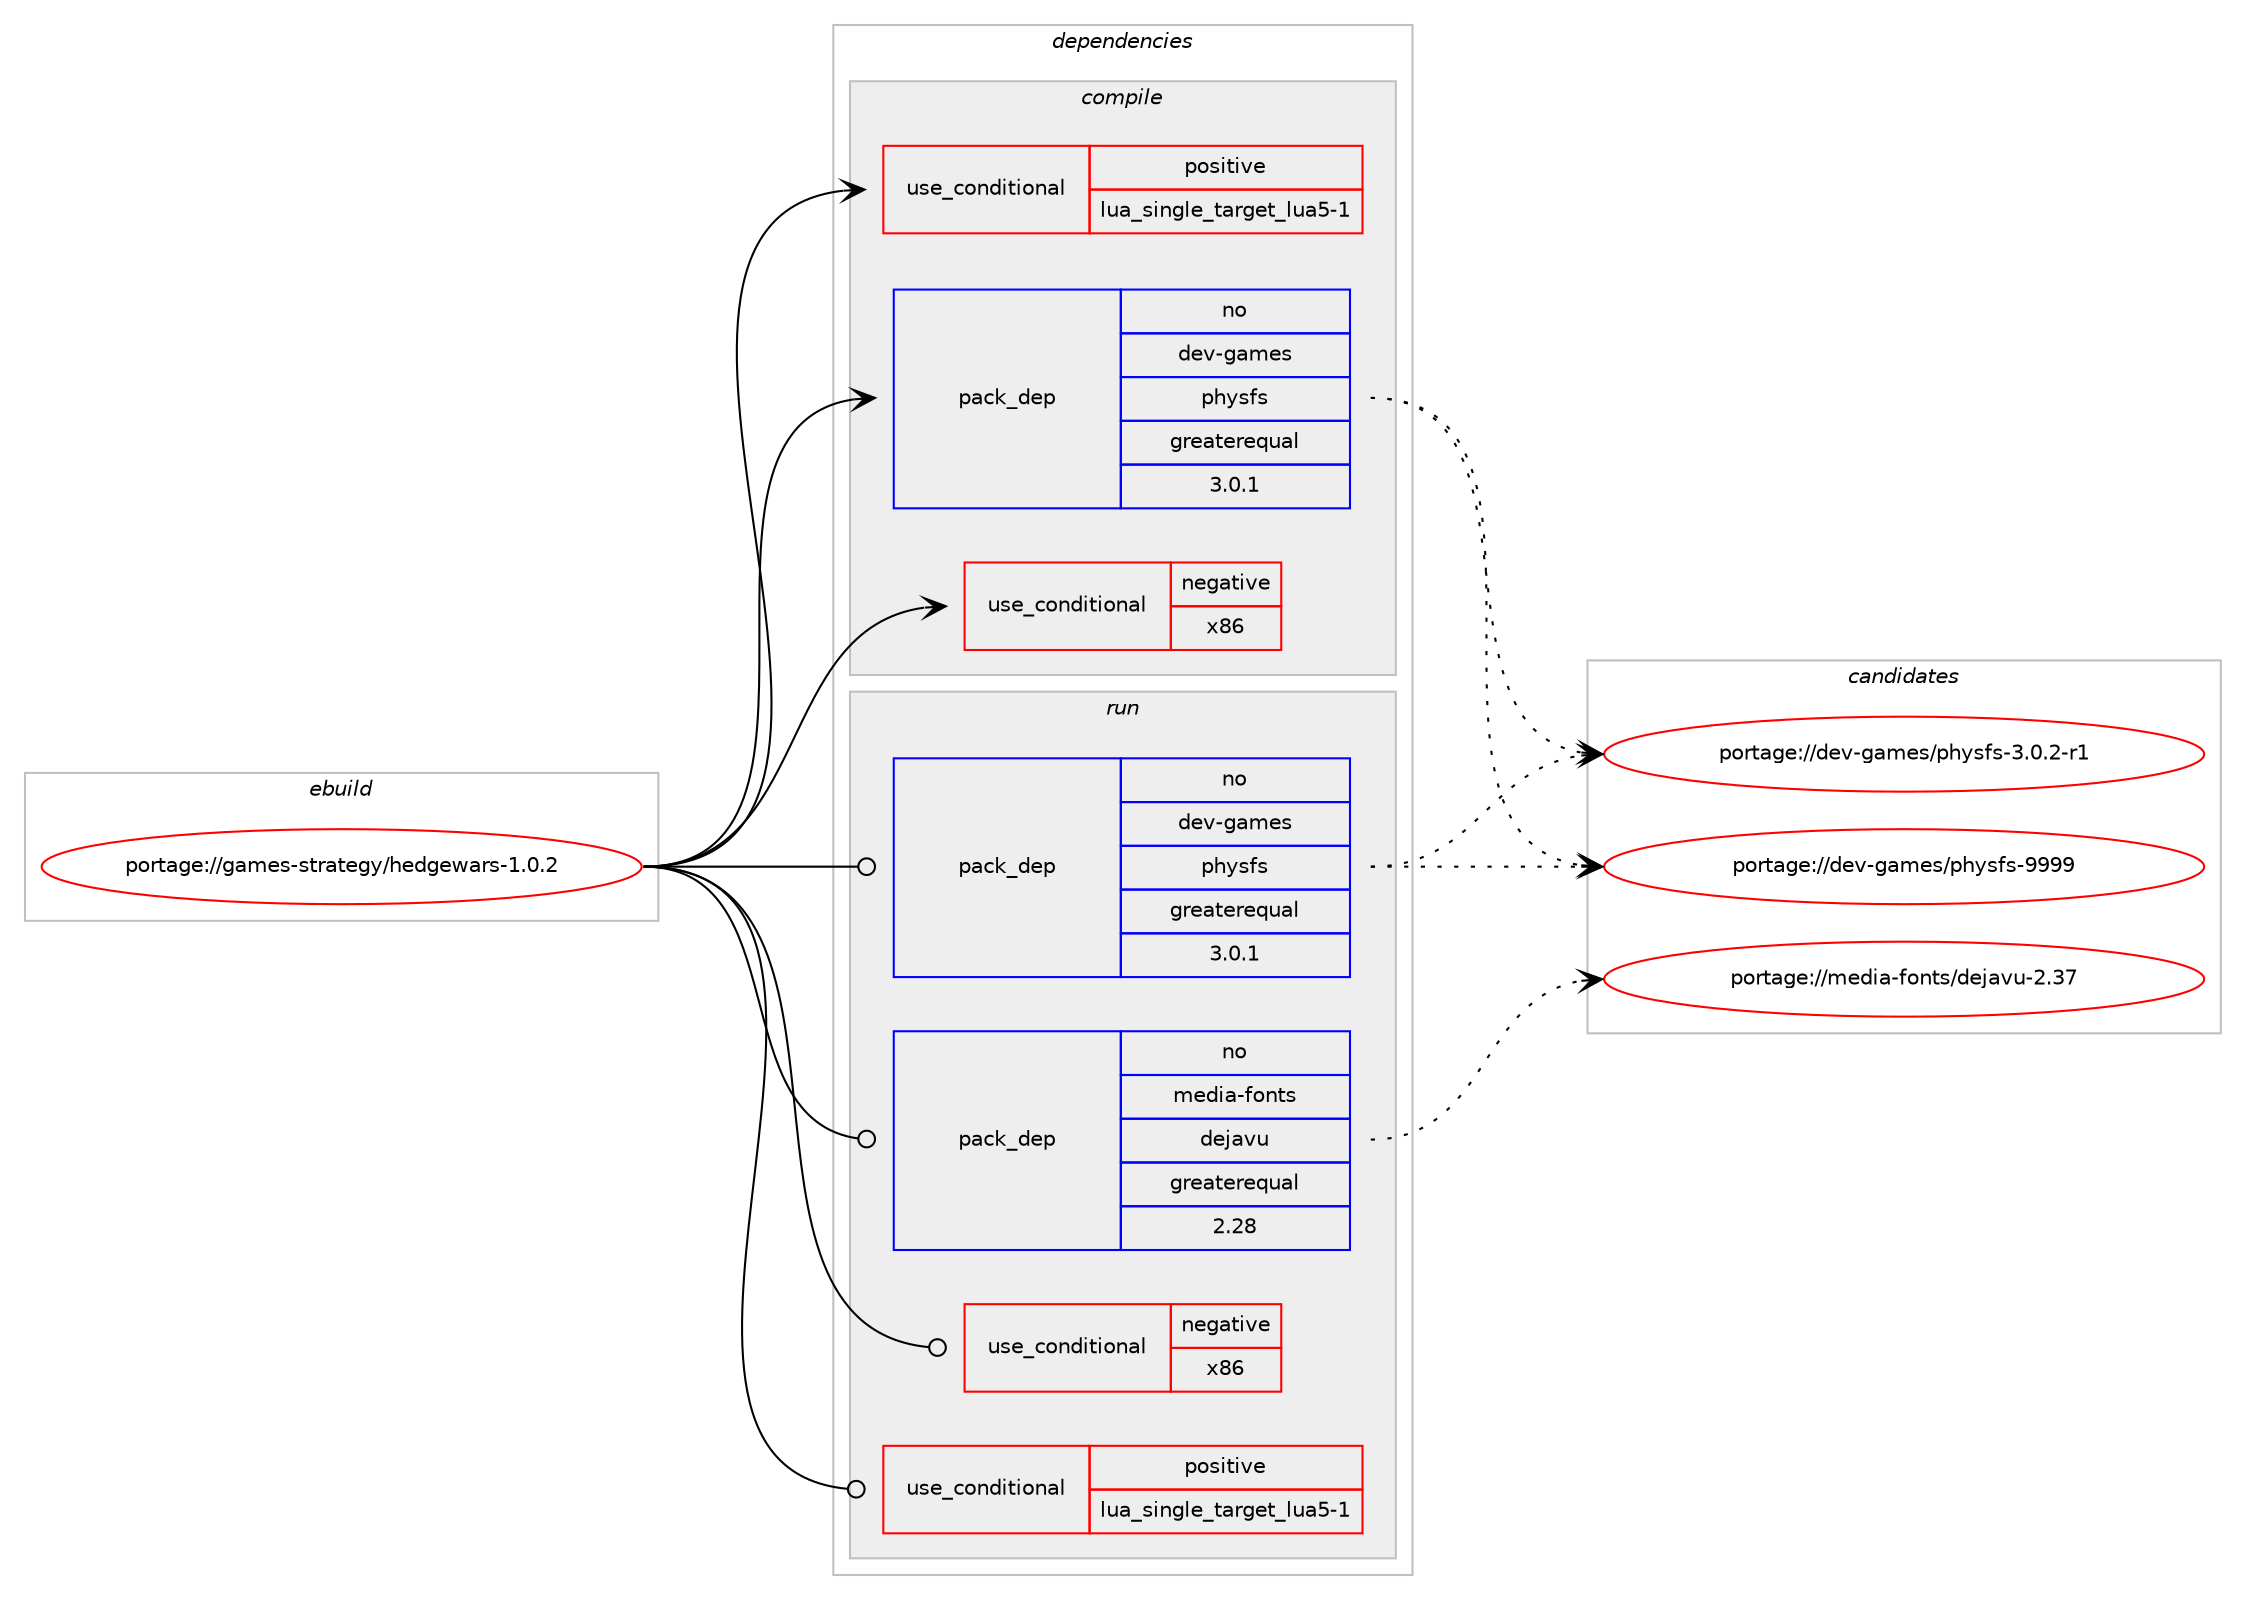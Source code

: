 digraph prolog {

# *************
# Graph options
# *************

newrank=true;
concentrate=true;
compound=true;
graph [rankdir=LR,fontname=Helvetica,fontsize=10,ranksep=1.5];#, ranksep=2.5, nodesep=0.2];
edge  [arrowhead=vee];
node  [fontname=Helvetica,fontsize=10];

# **********
# The ebuild
# **********

subgraph cluster_leftcol {
color=gray;
rank=same;
label=<<i>ebuild</i>>;
id [label="portage://games-strategy/hedgewars-1.0.2", color=red, width=4, href="../games-strategy/hedgewars-1.0.2.svg"];
}

# ****************
# The dependencies
# ****************

subgraph cluster_midcol {
color=gray;
label=<<i>dependencies</i>>;
subgraph cluster_compile {
fillcolor="#eeeeee";
style=filled;
label=<<i>compile</i>>;
subgraph cond63383 {
dependency116910 [label=<<TABLE BORDER="0" CELLBORDER="1" CELLSPACING="0" CELLPADDING="4"><TR><TD ROWSPAN="3" CELLPADDING="10">use_conditional</TD></TR><TR><TD>negative</TD></TR><TR><TD>x86</TD></TR></TABLE>>, shape=none, color=red];
# *** BEGIN UNKNOWN DEPENDENCY TYPE (TODO) ***
# dependency116910 -> package_dependency(portage://games-strategy/hedgewars-1.0.2,install,no,media-video,ffmpeg,none,[,,],any_same_slot,[])
# *** END UNKNOWN DEPENDENCY TYPE (TODO) ***

}
id:e -> dependency116910:w [weight=20,style="solid",arrowhead="vee"];
subgraph cond63384 {
dependency116911 [label=<<TABLE BORDER="0" CELLBORDER="1" CELLSPACING="0" CELLPADDING="4"><TR><TD ROWSPAN="3" CELLPADDING="10">use_conditional</TD></TR><TR><TD>positive</TD></TR><TR><TD>lua_single_target_lua5-1</TD></TR></TABLE>>, shape=none, color=red];
# *** BEGIN UNKNOWN DEPENDENCY TYPE (TODO) ***
# dependency116911 -> package_dependency(portage://games-strategy/hedgewars-1.0.2,install,no,dev-lang,lua,none,[,,],[slot(5.1)],[])
# *** END UNKNOWN DEPENDENCY TYPE (TODO) ***

}
id:e -> dependency116911:w [weight=20,style="solid",arrowhead="vee"];
subgraph pack52022 {
dependency116912 [label=<<TABLE BORDER="0" CELLBORDER="1" CELLSPACING="0" CELLPADDING="4" WIDTH="220"><TR><TD ROWSPAN="6" CELLPADDING="30">pack_dep</TD></TR><TR><TD WIDTH="110">no</TD></TR><TR><TD>dev-games</TD></TR><TR><TD>physfs</TD></TR><TR><TD>greaterequal</TD></TR><TR><TD>3.0.1</TD></TR></TABLE>>, shape=none, color=blue];
}
id:e -> dependency116912:w [weight=20,style="solid",arrowhead="vee"];
# *** BEGIN UNKNOWN DEPENDENCY TYPE (TODO) ***
# id -> package_dependency(portage://games-strategy/hedgewars-1.0.2,install,no,dev-qt,qtcore,none,[,,],[slot(5),equal],[])
# *** END UNKNOWN DEPENDENCY TYPE (TODO) ***

# *** BEGIN UNKNOWN DEPENDENCY TYPE (TODO) ***
# id -> package_dependency(portage://games-strategy/hedgewars-1.0.2,install,no,dev-qt,qtgui,none,[,,],[slot(5)],[])
# *** END UNKNOWN DEPENDENCY TYPE (TODO) ***

# *** BEGIN UNKNOWN DEPENDENCY TYPE (TODO) ***
# id -> package_dependency(portage://games-strategy/hedgewars-1.0.2,install,no,dev-qt,qtnetwork,none,[,,],[slot(5)],[])
# *** END UNKNOWN DEPENDENCY TYPE (TODO) ***

# *** BEGIN UNKNOWN DEPENDENCY TYPE (TODO) ***
# id -> package_dependency(portage://games-strategy/hedgewars-1.0.2,install,no,dev-qt,qtwidgets,none,[,,],[slot(5)],[])
# *** END UNKNOWN DEPENDENCY TYPE (TODO) ***

# *** BEGIN UNKNOWN DEPENDENCY TYPE (TODO) ***
# id -> package_dependency(portage://games-strategy/hedgewars-1.0.2,install,no,media-libs,libpng,none,[,,],[slot(0),equal],[])
# *** END UNKNOWN DEPENDENCY TYPE (TODO) ***

# *** BEGIN UNKNOWN DEPENDENCY TYPE (TODO) ***
# id -> package_dependency(portage://games-strategy/hedgewars-1.0.2,install,no,media-libs,libsdl2,none,[,,],any_same_slot,[])
# *** END UNKNOWN DEPENDENCY TYPE (TODO) ***

# *** BEGIN UNKNOWN DEPENDENCY TYPE (TODO) ***
# id -> package_dependency(portage://games-strategy/hedgewars-1.0.2,install,no,media-libs,sdl2-image,none,[,,],any_same_slot,[])
# *** END UNKNOWN DEPENDENCY TYPE (TODO) ***

# *** BEGIN UNKNOWN DEPENDENCY TYPE (TODO) ***
# id -> package_dependency(portage://games-strategy/hedgewars-1.0.2,install,no,media-libs,sdl2-mixer,none,[,,],any_same_slot,[use(enable(vorbis),none)])
# *** END UNKNOWN DEPENDENCY TYPE (TODO) ***

# *** BEGIN UNKNOWN DEPENDENCY TYPE (TODO) ***
# id -> package_dependency(portage://games-strategy/hedgewars-1.0.2,install,no,media-libs,sdl2-net,none,[,,],any_same_slot,[])
# *** END UNKNOWN DEPENDENCY TYPE (TODO) ***

# *** BEGIN UNKNOWN DEPENDENCY TYPE (TODO) ***
# id -> package_dependency(portage://games-strategy/hedgewars-1.0.2,install,no,media-libs,sdl2-ttf,none,[,,],any_same_slot,[])
# *** END UNKNOWN DEPENDENCY TYPE (TODO) ***

# *** BEGIN UNKNOWN DEPENDENCY TYPE (TODO) ***
# id -> package_dependency(portage://games-strategy/hedgewars-1.0.2,install,no,sys-libs,zlib,none,[,,],[],[])
# *** END UNKNOWN DEPENDENCY TYPE (TODO) ***

}
subgraph cluster_compileandrun {
fillcolor="#eeeeee";
style=filled;
label=<<i>compile and run</i>>;
}
subgraph cluster_run {
fillcolor="#eeeeee";
style=filled;
label=<<i>run</i>>;
subgraph cond63385 {
dependency116913 [label=<<TABLE BORDER="0" CELLBORDER="1" CELLSPACING="0" CELLPADDING="4"><TR><TD ROWSPAN="3" CELLPADDING="10">use_conditional</TD></TR><TR><TD>negative</TD></TR><TR><TD>x86</TD></TR></TABLE>>, shape=none, color=red];
# *** BEGIN UNKNOWN DEPENDENCY TYPE (TODO) ***
# dependency116913 -> package_dependency(portage://games-strategy/hedgewars-1.0.2,run,no,media-video,ffmpeg,none,[,,],any_same_slot,[])
# *** END UNKNOWN DEPENDENCY TYPE (TODO) ***

}
id:e -> dependency116913:w [weight=20,style="solid",arrowhead="odot"];
subgraph cond63386 {
dependency116914 [label=<<TABLE BORDER="0" CELLBORDER="1" CELLSPACING="0" CELLPADDING="4"><TR><TD ROWSPAN="3" CELLPADDING="10">use_conditional</TD></TR><TR><TD>positive</TD></TR><TR><TD>lua_single_target_lua5-1</TD></TR></TABLE>>, shape=none, color=red];
# *** BEGIN UNKNOWN DEPENDENCY TYPE (TODO) ***
# dependency116914 -> package_dependency(portage://games-strategy/hedgewars-1.0.2,run,no,dev-lang,lua,none,[,,],[slot(5.1)],[])
# *** END UNKNOWN DEPENDENCY TYPE (TODO) ***

}
id:e -> dependency116914:w [weight=20,style="solid",arrowhead="odot"];
# *** BEGIN UNKNOWN DEPENDENCY TYPE (TODO) ***
# id -> package_dependency(portage://games-strategy/hedgewars-1.0.2,run,no,app-arch,xz-utils,none,[,,],[],[])
# *** END UNKNOWN DEPENDENCY TYPE (TODO) ***

subgraph pack52023 {
dependency116915 [label=<<TABLE BORDER="0" CELLBORDER="1" CELLSPACING="0" CELLPADDING="4" WIDTH="220"><TR><TD ROWSPAN="6" CELLPADDING="30">pack_dep</TD></TR><TR><TD WIDTH="110">no</TD></TR><TR><TD>dev-games</TD></TR><TR><TD>physfs</TD></TR><TR><TD>greaterequal</TD></TR><TR><TD>3.0.1</TD></TR></TABLE>>, shape=none, color=blue];
}
id:e -> dependency116915:w [weight=20,style="solid",arrowhead="odot"];
# *** BEGIN UNKNOWN DEPENDENCY TYPE (TODO) ***
# id -> package_dependency(portage://games-strategy/hedgewars-1.0.2,run,no,dev-qt,qtcore,none,[,,],[slot(5),equal],[])
# *** END UNKNOWN DEPENDENCY TYPE (TODO) ***

# *** BEGIN UNKNOWN DEPENDENCY TYPE (TODO) ***
# id -> package_dependency(portage://games-strategy/hedgewars-1.0.2,run,no,dev-qt,qtgui,none,[,,],[slot(5)],[])
# *** END UNKNOWN DEPENDENCY TYPE (TODO) ***

# *** BEGIN UNKNOWN DEPENDENCY TYPE (TODO) ***
# id -> package_dependency(portage://games-strategy/hedgewars-1.0.2,run,no,dev-qt,qtnetwork,none,[,,],[slot(5)],[])
# *** END UNKNOWN DEPENDENCY TYPE (TODO) ***

# *** BEGIN UNKNOWN DEPENDENCY TYPE (TODO) ***
# id -> package_dependency(portage://games-strategy/hedgewars-1.0.2,run,no,dev-qt,qtwidgets,none,[,,],[slot(5)],[])
# *** END UNKNOWN DEPENDENCY TYPE (TODO) ***

subgraph pack52024 {
dependency116916 [label=<<TABLE BORDER="0" CELLBORDER="1" CELLSPACING="0" CELLPADDING="4" WIDTH="220"><TR><TD ROWSPAN="6" CELLPADDING="30">pack_dep</TD></TR><TR><TD WIDTH="110">no</TD></TR><TR><TD>media-fonts</TD></TR><TR><TD>dejavu</TD></TR><TR><TD>greaterequal</TD></TR><TR><TD>2.28</TD></TR></TABLE>>, shape=none, color=blue];
}
id:e -> dependency116916:w [weight=20,style="solid",arrowhead="odot"];
# *** BEGIN UNKNOWN DEPENDENCY TYPE (TODO) ***
# id -> package_dependency(portage://games-strategy/hedgewars-1.0.2,run,no,media-fonts,wqy-zenhei,none,[,,],[],[])
# *** END UNKNOWN DEPENDENCY TYPE (TODO) ***

# *** BEGIN UNKNOWN DEPENDENCY TYPE (TODO) ***
# id -> package_dependency(portage://games-strategy/hedgewars-1.0.2,run,no,media-libs,libpng,none,[,,],[slot(0),equal],[])
# *** END UNKNOWN DEPENDENCY TYPE (TODO) ***

# *** BEGIN UNKNOWN DEPENDENCY TYPE (TODO) ***
# id -> package_dependency(portage://games-strategy/hedgewars-1.0.2,run,no,media-libs,libsdl2,none,[,,],any_same_slot,[])
# *** END UNKNOWN DEPENDENCY TYPE (TODO) ***

# *** BEGIN UNKNOWN DEPENDENCY TYPE (TODO) ***
# id -> package_dependency(portage://games-strategy/hedgewars-1.0.2,run,no,media-libs,sdl2-image,none,[,,],any_same_slot,[])
# *** END UNKNOWN DEPENDENCY TYPE (TODO) ***

# *** BEGIN UNKNOWN DEPENDENCY TYPE (TODO) ***
# id -> package_dependency(portage://games-strategy/hedgewars-1.0.2,run,no,media-libs,sdl2-mixer,none,[,,],any_same_slot,[use(enable(vorbis),none)])
# *** END UNKNOWN DEPENDENCY TYPE (TODO) ***

# *** BEGIN UNKNOWN DEPENDENCY TYPE (TODO) ***
# id -> package_dependency(portage://games-strategy/hedgewars-1.0.2,run,no,media-libs,sdl2-net,none,[,,],any_same_slot,[])
# *** END UNKNOWN DEPENDENCY TYPE (TODO) ***

# *** BEGIN UNKNOWN DEPENDENCY TYPE (TODO) ***
# id -> package_dependency(portage://games-strategy/hedgewars-1.0.2,run,no,media-libs,sdl2-ttf,none,[,,],any_same_slot,[])
# *** END UNKNOWN DEPENDENCY TYPE (TODO) ***

# *** BEGIN UNKNOWN DEPENDENCY TYPE (TODO) ***
# id -> package_dependency(portage://games-strategy/hedgewars-1.0.2,run,no,sys-libs,zlib,none,[,,],[],[])
# *** END UNKNOWN DEPENDENCY TYPE (TODO) ***

}
}

# **************
# The candidates
# **************

subgraph cluster_choices {
rank=same;
color=gray;
label=<<i>candidates</i>>;

subgraph choice52022 {
color=black;
nodesep=1;
choice1001011184510397109101115471121041211151021154551464846504511449 [label="portage://dev-games/physfs-3.0.2-r1", color=red, width=4,href="../dev-games/physfs-3.0.2-r1.svg"];
choice1001011184510397109101115471121041211151021154557575757 [label="portage://dev-games/physfs-9999", color=red, width=4,href="../dev-games/physfs-9999.svg"];
dependency116912:e -> choice1001011184510397109101115471121041211151021154551464846504511449:w [style=dotted,weight="100"];
dependency116912:e -> choice1001011184510397109101115471121041211151021154557575757:w [style=dotted,weight="100"];
}
subgraph choice52023 {
color=black;
nodesep=1;
choice1001011184510397109101115471121041211151021154551464846504511449 [label="portage://dev-games/physfs-3.0.2-r1", color=red, width=4,href="../dev-games/physfs-3.0.2-r1.svg"];
choice1001011184510397109101115471121041211151021154557575757 [label="portage://dev-games/physfs-9999", color=red, width=4,href="../dev-games/physfs-9999.svg"];
dependency116915:e -> choice1001011184510397109101115471121041211151021154551464846504511449:w [style=dotted,weight="100"];
dependency116915:e -> choice1001011184510397109101115471121041211151021154557575757:w [style=dotted,weight="100"];
}
subgraph choice52024 {
color=black;
nodesep=1;
choice109101100105974510211111011611547100101106971181174550465155 [label="portage://media-fonts/dejavu-2.37", color=red, width=4,href="../media-fonts/dejavu-2.37.svg"];
dependency116916:e -> choice109101100105974510211111011611547100101106971181174550465155:w [style=dotted,weight="100"];
}
}

}
